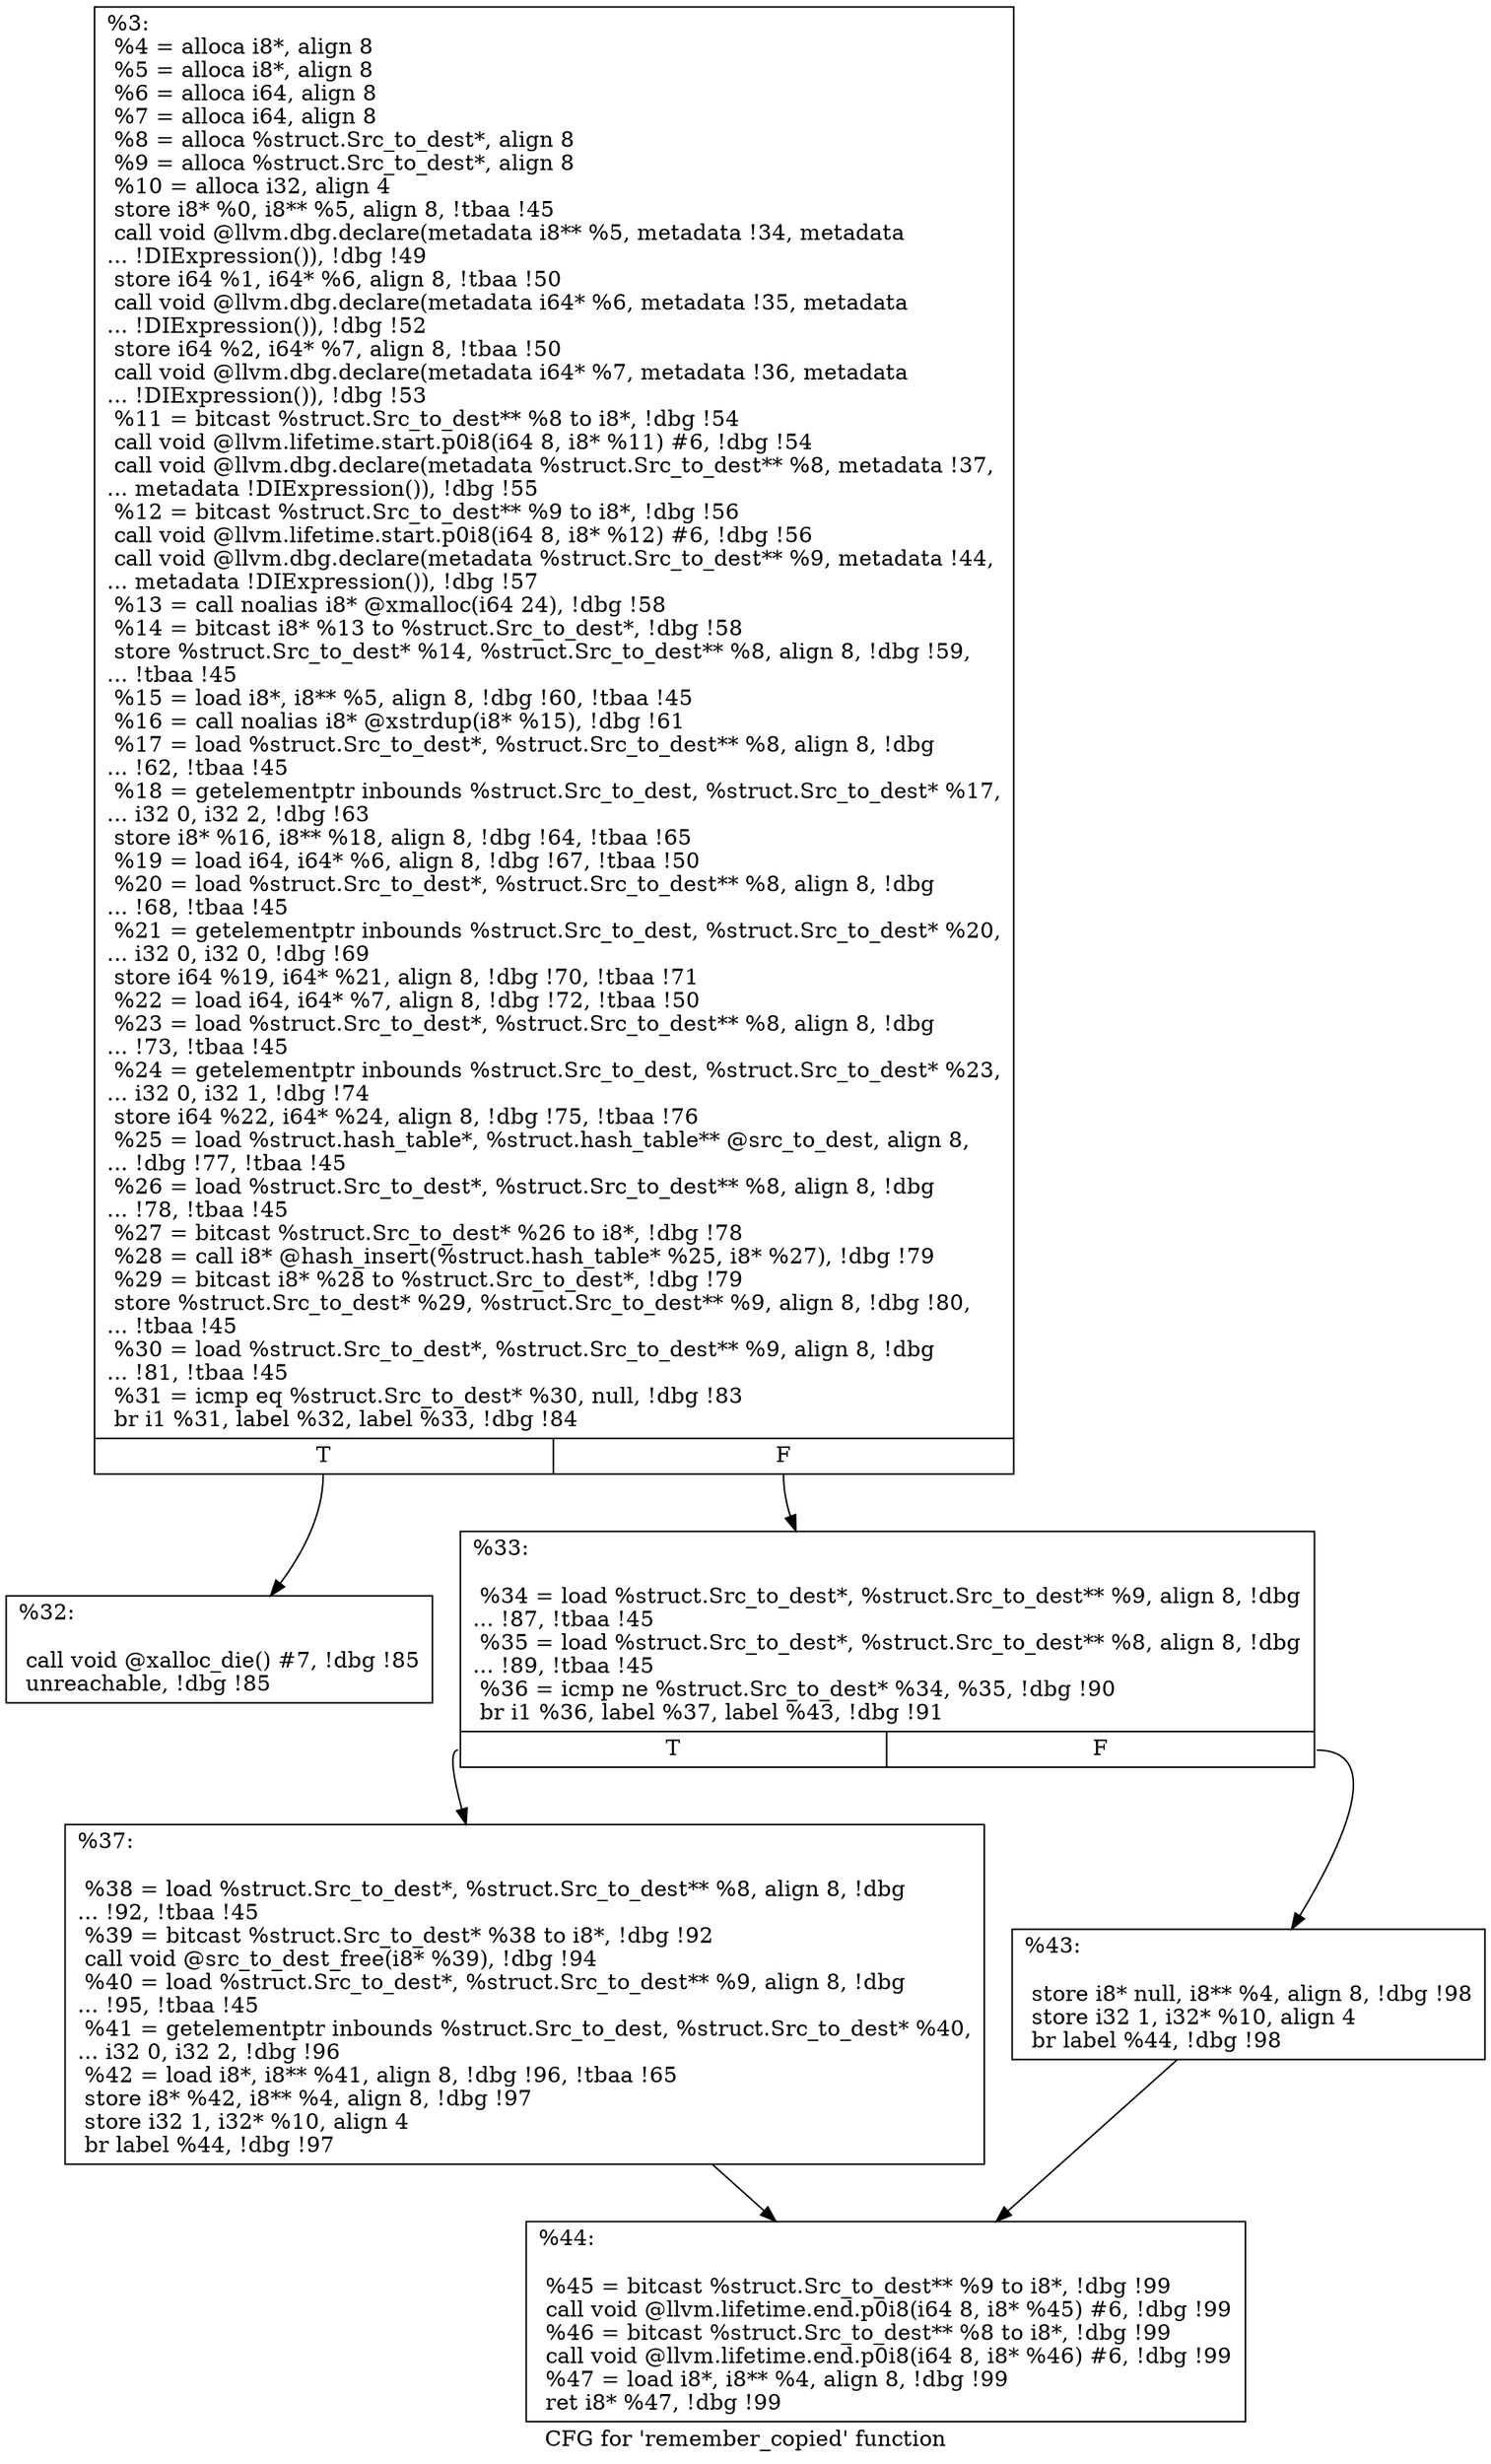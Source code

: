 digraph "CFG for 'remember_copied' function" {
	label="CFG for 'remember_copied' function";

	Node0x15ee6c0 [shape=record,label="{%3:\l  %4 = alloca i8*, align 8\l  %5 = alloca i8*, align 8\l  %6 = alloca i64, align 8\l  %7 = alloca i64, align 8\l  %8 = alloca %struct.Src_to_dest*, align 8\l  %9 = alloca %struct.Src_to_dest*, align 8\l  %10 = alloca i32, align 4\l  store i8* %0, i8** %5, align 8, !tbaa !45\l  call void @llvm.dbg.declare(metadata i8** %5, metadata !34, metadata\l... !DIExpression()), !dbg !49\l  store i64 %1, i64* %6, align 8, !tbaa !50\l  call void @llvm.dbg.declare(metadata i64* %6, metadata !35, metadata\l... !DIExpression()), !dbg !52\l  store i64 %2, i64* %7, align 8, !tbaa !50\l  call void @llvm.dbg.declare(metadata i64* %7, metadata !36, metadata\l... !DIExpression()), !dbg !53\l  %11 = bitcast %struct.Src_to_dest** %8 to i8*, !dbg !54\l  call void @llvm.lifetime.start.p0i8(i64 8, i8* %11) #6, !dbg !54\l  call void @llvm.dbg.declare(metadata %struct.Src_to_dest** %8, metadata !37,\l... metadata !DIExpression()), !dbg !55\l  %12 = bitcast %struct.Src_to_dest** %9 to i8*, !dbg !56\l  call void @llvm.lifetime.start.p0i8(i64 8, i8* %12) #6, !dbg !56\l  call void @llvm.dbg.declare(metadata %struct.Src_to_dest** %9, metadata !44,\l... metadata !DIExpression()), !dbg !57\l  %13 = call noalias i8* @xmalloc(i64 24), !dbg !58\l  %14 = bitcast i8* %13 to %struct.Src_to_dest*, !dbg !58\l  store %struct.Src_to_dest* %14, %struct.Src_to_dest** %8, align 8, !dbg !59,\l... !tbaa !45\l  %15 = load i8*, i8** %5, align 8, !dbg !60, !tbaa !45\l  %16 = call noalias i8* @xstrdup(i8* %15), !dbg !61\l  %17 = load %struct.Src_to_dest*, %struct.Src_to_dest** %8, align 8, !dbg\l... !62, !tbaa !45\l  %18 = getelementptr inbounds %struct.Src_to_dest, %struct.Src_to_dest* %17,\l... i32 0, i32 2, !dbg !63\l  store i8* %16, i8** %18, align 8, !dbg !64, !tbaa !65\l  %19 = load i64, i64* %6, align 8, !dbg !67, !tbaa !50\l  %20 = load %struct.Src_to_dest*, %struct.Src_to_dest** %8, align 8, !dbg\l... !68, !tbaa !45\l  %21 = getelementptr inbounds %struct.Src_to_dest, %struct.Src_to_dest* %20,\l... i32 0, i32 0, !dbg !69\l  store i64 %19, i64* %21, align 8, !dbg !70, !tbaa !71\l  %22 = load i64, i64* %7, align 8, !dbg !72, !tbaa !50\l  %23 = load %struct.Src_to_dest*, %struct.Src_to_dest** %8, align 8, !dbg\l... !73, !tbaa !45\l  %24 = getelementptr inbounds %struct.Src_to_dest, %struct.Src_to_dest* %23,\l... i32 0, i32 1, !dbg !74\l  store i64 %22, i64* %24, align 8, !dbg !75, !tbaa !76\l  %25 = load %struct.hash_table*, %struct.hash_table** @src_to_dest, align 8,\l... !dbg !77, !tbaa !45\l  %26 = load %struct.Src_to_dest*, %struct.Src_to_dest** %8, align 8, !dbg\l... !78, !tbaa !45\l  %27 = bitcast %struct.Src_to_dest* %26 to i8*, !dbg !78\l  %28 = call i8* @hash_insert(%struct.hash_table* %25, i8* %27), !dbg !79\l  %29 = bitcast i8* %28 to %struct.Src_to_dest*, !dbg !79\l  store %struct.Src_to_dest* %29, %struct.Src_to_dest** %9, align 8, !dbg !80,\l... !tbaa !45\l  %30 = load %struct.Src_to_dest*, %struct.Src_to_dest** %9, align 8, !dbg\l... !81, !tbaa !45\l  %31 = icmp eq %struct.Src_to_dest* %30, null, !dbg !83\l  br i1 %31, label %32, label %33, !dbg !84\l|{<s0>T|<s1>F}}"];
	Node0x15ee6c0:s0 -> Node0x15ee7d0;
	Node0x15ee6c0:s1 -> Node0x15ee820;
	Node0x15ee7d0 [shape=record,label="{%32:\l\l  call void @xalloc_die() #7, !dbg !85\l  unreachable, !dbg !85\l}"];
	Node0x15ee820 [shape=record,label="{%33:\l\l  %34 = load %struct.Src_to_dest*, %struct.Src_to_dest** %9, align 8, !dbg\l... !87, !tbaa !45\l  %35 = load %struct.Src_to_dest*, %struct.Src_to_dest** %8, align 8, !dbg\l... !89, !tbaa !45\l  %36 = icmp ne %struct.Src_to_dest* %34, %35, !dbg !90\l  br i1 %36, label %37, label %43, !dbg !91\l|{<s0>T|<s1>F}}"];
	Node0x15ee820:s0 -> Node0x15ee870;
	Node0x15ee820:s1 -> Node0x15ee8c0;
	Node0x15ee870 [shape=record,label="{%37:\l\l  %38 = load %struct.Src_to_dest*, %struct.Src_to_dest** %8, align 8, !dbg\l... !92, !tbaa !45\l  %39 = bitcast %struct.Src_to_dest* %38 to i8*, !dbg !92\l  call void @src_to_dest_free(i8* %39), !dbg !94\l  %40 = load %struct.Src_to_dest*, %struct.Src_to_dest** %9, align 8, !dbg\l... !95, !tbaa !45\l  %41 = getelementptr inbounds %struct.Src_to_dest, %struct.Src_to_dest* %40,\l... i32 0, i32 2, !dbg !96\l  %42 = load i8*, i8** %41, align 8, !dbg !96, !tbaa !65\l  store i8* %42, i8** %4, align 8, !dbg !97\l  store i32 1, i32* %10, align 4\l  br label %44, !dbg !97\l}"];
	Node0x15ee870 -> Node0x15ee910;
	Node0x15ee8c0 [shape=record,label="{%43:\l\l  store i8* null, i8** %4, align 8, !dbg !98\l  store i32 1, i32* %10, align 4\l  br label %44, !dbg !98\l}"];
	Node0x15ee8c0 -> Node0x15ee910;
	Node0x15ee910 [shape=record,label="{%44:\l\l  %45 = bitcast %struct.Src_to_dest** %9 to i8*, !dbg !99\l  call void @llvm.lifetime.end.p0i8(i64 8, i8* %45) #6, !dbg !99\l  %46 = bitcast %struct.Src_to_dest** %8 to i8*, !dbg !99\l  call void @llvm.lifetime.end.p0i8(i64 8, i8* %46) #6, !dbg !99\l  %47 = load i8*, i8** %4, align 8, !dbg !99\l  ret i8* %47, !dbg !99\l}"];
}

